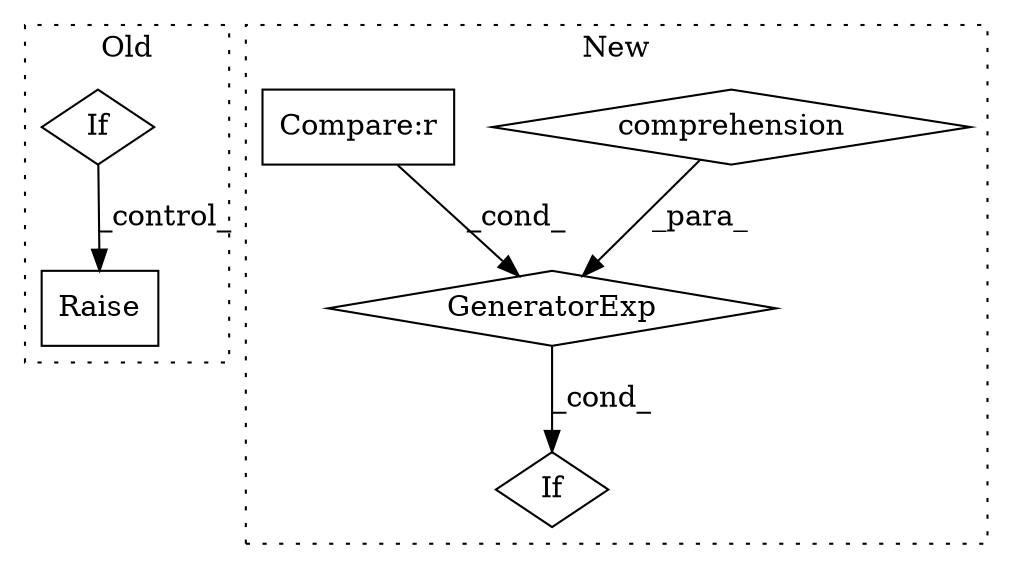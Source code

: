 digraph G {
subgraph cluster0 {
1 [label="Raise" a="91" s="1426" l="6" shape="box"];
4 [label="If" a="96" s="754" l="0" shape="diamond"];
label = "Old";
style="dotted";
}
subgraph cluster1 {
2 [label="GeneratorExp" a="55" s="1147" l="3" shape="diamond"];
3 [label="comprehension" a="45" s="1170" l="3" shape="diamond"];
5 [label="If" a="96" s="1136" l="3" shape="diamond"];
6 [label="Compare:r" a="40" s="1147" l="22" shape="box"];
label = "New";
style="dotted";
}
2 -> 5 [label="_cond_"];
3 -> 2 [label="_para_"];
4 -> 1 [label="_control_"];
6 -> 2 [label="_cond_"];
}